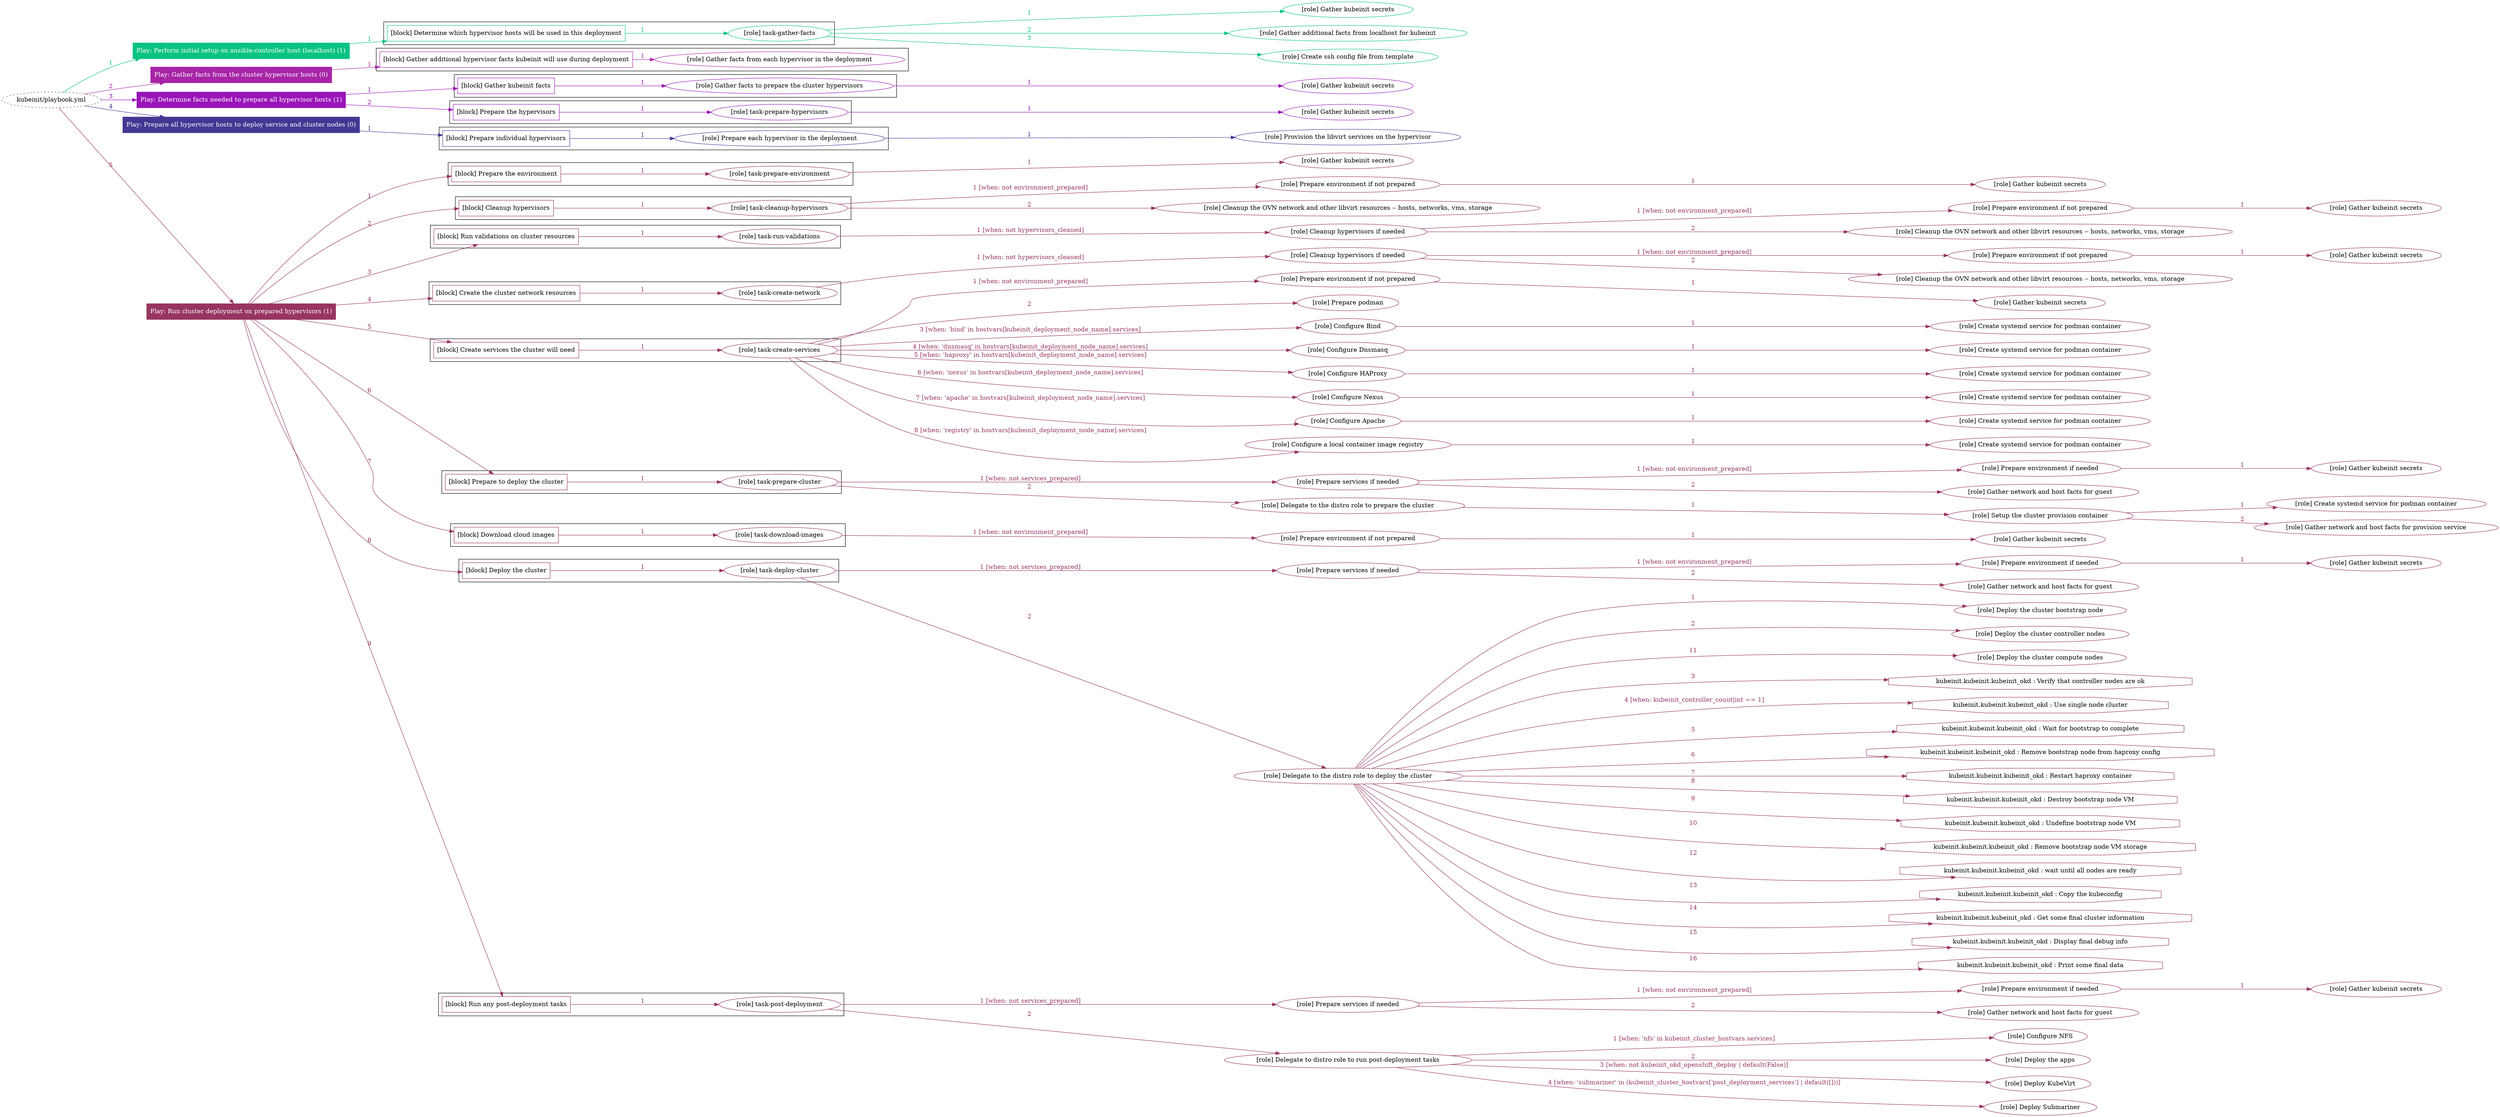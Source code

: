 digraph {
	graph [concentrate=true ordering=in rankdir=LR ratio=fill]
	edge [esep=5 sep=10]
	"kubeinit/playbook.yml" [URL="/home/runner/work/kubeinit/kubeinit/kubeinit/playbook.yml" id=playbook_460d4d88 style=dotted]
	play_2f783dd5 [label="Play: Perform initial setup on ansible-controller host (localhost) (1)" URL="/home/runner/work/kubeinit/kubeinit/kubeinit/playbook.yml" color="#09c381" fontcolor="#ffffff" id=play_2f783dd5 shape=box style=filled tooltip=localhost]
	"kubeinit/playbook.yml" -> play_2f783dd5 [label="1 " color="#09c381" fontcolor="#09c381" id=edge_4a155dc9 labeltooltip="1 " tooltip="1 "]
	subgraph "Gather kubeinit secrets" {
		role_6239db20 [label="[role] Gather kubeinit secrets" URL="/home/runner/.ansible/collections/ansible_collections/kubeinit/kubeinit/roles/kubeinit_prepare/tasks/build_hypervisors_group.yml" color="#09c381" id=role_6239db20 tooltip="Gather kubeinit secrets"]
	}
	subgraph "Gather additional facts from localhost for kubeinit" {
		role_d604d57c [label="[role] Gather additional facts from localhost for kubeinit" URL="/home/runner/.ansible/collections/ansible_collections/kubeinit/kubeinit/roles/kubeinit_prepare/tasks/build_hypervisors_group.yml" color="#09c381" id=role_d604d57c tooltip="Gather additional facts from localhost for kubeinit"]
	}
	subgraph "Create ssh config file from template" {
		role_87112e75 [label="[role] Create ssh config file from template" URL="/home/runner/.ansible/collections/ansible_collections/kubeinit/kubeinit/roles/kubeinit_prepare/tasks/build_hypervisors_group.yml" color="#09c381" id=role_87112e75 tooltip="Create ssh config file from template"]
	}
	subgraph "task-gather-facts" {
		role_ec785107 [label="[role] task-gather-facts" URL="/home/runner/work/kubeinit/kubeinit/kubeinit/playbook.yml" color="#09c381" id=role_ec785107 tooltip="task-gather-facts"]
		role_ec785107 -> role_6239db20 [label="1 " color="#09c381" fontcolor="#09c381" id=edge_9d6d063f labeltooltip="1 " tooltip="1 "]
		role_ec785107 -> role_d604d57c [label="2 " color="#09c381" fontcolor="#09c381" id=edge_ebbe0f69 labeltooltip="2 " tooltip="2 "]
		role_ec785107 -> role_87112e75 [label="3 " color="#09c381" fontcolor="#09c381" id=edge_e62eb407 labeltooltip="3 " tooltip="3 "]
	}
	subgraph "Play: Perform initial setup on ansible-controller host (localhost) (1)" {
		play_2f783dd5 -> block_b48d692d [label=1 color="#09c381" fontcolor="#09c381" id=edge_967eac66 labeltooltip=1 tooltip=1]
		subgraph cluster_block_b48d692d {
			block_b48d692d [label="[block] Determine which hypervisor hosts will be used in this deployment" URL="/home/runner/work/kubeinit/kubeinit/kubeinit/playbook.yml" color="#09c381" id=block_b48d692d labeltooltip="Determine which hypervisor hosts will be used in this deployment" shape=box tooltip="Determine which hypervisor hosts will be used in this deployment"]
			block_b48d692d -> role_ec785107 [label="1 " color="#09c381" fontcolor="#09c381" id=edge_83180df1 labeltooltip="1 " tooltip="1 "]
		}
	}
	play_cc769e7e [label="Play: Gather facts from the cluster hypervisor hosts (0)" URL="/home/runner/work/kubeinit/kubeinit/kubeinit/playbook.yml" color="#a824a8" fontcolor="#ffffff" id=play_cc769e7e shape=box style=filled tooltip="Play: Gather facts from the cluster hypervisor hosts (0)"]
	"kubeinit/playbook.yml" -> play_cc769e7e [label="2 " color="#a824a8" fontcolor="#a824a8" id=edge_fd3db2a6 labeltooltip="2 " tooltip="2 "]
	subgraph "Gather facts from each hypervisor in the deployment" {
		role_72376d43 [label="[role] Gather facts from each hypervisor in the deployment" URL="/home/runner/work/kubeinit/kubeinit/kubeinit/playbook.yml" color="#a824a8" id=role_72376d43 tooltip="Gather facts from each hypervisor in the deployment"]
	}
	subgraph "Play: Gather facts from the cluster hypervisor hosts (0)" {
		play_cc769e7e -> block_918bb1df [label=1 color="#a824a8" fontcolor="#a824a8" id=edge_04dfd1aa labeltooltip=1 tooltip=1]
		subgraph cluster_block_918bb1df {
			block_918bb1df [label="[block] Gather additional hypervisor facts kubeinit will use during deployment" URL="/home/runner/work/kubeinit/kubeinit/kubeinit/playbook.yml" color="#a824a8" id=block_918bb1df labeltooltip="Gather additional hypervisor facts kubeinit will use during deployment" shape=box tooltip="Gather additional hypervisor facts kubeinit will use during deployment"]
			block_918bb1df -> role_72376d43 [label="1 " color="#a824a8" fontcolor="#a824a8" id=edge_d5d9a738 labeltooltip="1 " tooltip="1 "]
		}
	}
	play_e84337f6 [label="Play: Determine facts needed to prepare all hypervisor hosts (1)" URL="/home/runner/work/kubeinit/kubeinit/kubeinit/playbook.yml" color="#9a14b8" fontcolor="#ffffff" id=play_e84337f6 shape=box style=filled tooltip=localhost]
	"kubeinit/playbook.yml" -> play_e84337f6 [label="3 " color="#9a14b8" fontcolor="#9a14b8" id=edge_b4a8c507 labeltooltip="3 " tooltip="3 "]
	subgraph "Gather kubeinit secrets" {
		role_0404eb96 [label="[role] Gather kubeinit secrets" URL="/home/runner/.ansible/collections/ansible_collections/kubeinit/kubeinit/roles/kubeinit_prepare/tasks/gather_kubeinit_facts.yml" color="#9a14b8" id=role_0404eb96 tooltip="Gather kubeinit secrets"]
	}
	subgraph "Gather facts to prepare the cluster hypervisors" {
		role_a105854a [label="[role] Gather facts to prepare the cluster hypervisors" URL="/home/runner/work/kubeinit/kubeinit/kubeinit/playbook.yml" color="#9a14b8" id=role_a105854a tooltip="Gather facts to prepare the cluster hypervisors"]
		role_a105854a -> role_0404eb96 [label="1 " color="#9a14b8" fontcolor="#9a14b8" id=edge_5817aea4 labeltooltip="1 " tooltip="1 "]
	}
	subgraph "Gather kubeinit secrets" {
		role_91281988 [label="[role] Gather kubeinit secrets" URL="/home/runner/.ansible/collections/ansible_collections/kubeinit/kubeinit/roles/kubeinit_prepare/tasks/gather_kubeinit_facts.yml" color="#9a14b8" id=role_91281988 tooltip="Gather kubeinit secrets"]
	}
	subgraph "task-prepare-hypervisors" {
		role_62621840 [label="[role] task-prepare-hypervisors" URL="/home/runner/work/kubeinit/kubeinit/kubeinit/playbook.yml" color="#9a14b8" id=role_62621840 tooltip="task-prepare-hypervisors"]
		role_62621840 -> role_91281988 [label="1 " color="#9a14b8" fontcolor="#9a14b8" id=edge_4626f3fa labeltooltip="1 " tooltip="1 "]
	}
	subgraph "Play: Determine facts needed to prepare all hypervisor hosts (1)" {
		play_e84337f6 -> block_fed44d47 [label=1 color="#9a14b8" fontcolor="#9a14b8" id=edge_d1cf3fa0 labeltooltip=1 tooltip=1]
		subgraph cluster_block_fed44d47 {
			block_fed44d47 [label="[block] Gather kubeinit facts" URL="/home/runner/work/kubeinit/kubeinit/kubeinit/playbook.yml" color="#9a14b8" id=block_fed44d47 labeltooltip="Gather kubeinit facts" shape=box tooltip="Gather kubeinit facts"]
			block_fed44d47 -> role_a105854a [label="1 " color="#9a14b8" fontcolor="#9a14b8" id=edge_3d03d0c0 labeltooltip="1 " tooltip="1 "]
		}
		play_e84337f6 -> block_b3db72de [label=2 color="#9a14b8" fontcolor="#9a14b8" id=edge_7dee089f labeltooltip=2 tooltip=2]
		subgraph cluster_block_b3db72de {
			block_b3db72de [label="[block] Prepare the hypervisors" URL="/home/runner/work/kubeinit/kubeinit/kubeinit/playbook.yml" color="#9a14b8" id=block_b3db72de labeltooltip="Prepare the hypervisors" shape=box tooltip="Prepare the hypervisors"]
			block_b3db72de -> role_62621840 [label="1 " color="#9a14b8" fontcolor="#9a14b8" id=edge_c9dbd1b2 labeltooltip="1 " tooltip="1 "]
		}
	}
	play_7fb9d28e [label="Play: Prepare all hypervisor hosts to deploy service and cluster nodes (0)" URL="/home/runner/work/kubeinit/kubeinit/kubeinit/playbook.yml" color="#423894" fontcolor="#ffffff" id=play_7fb9d28e shape=box style=filled tooltip="Play: Prepare all hypervisor hosts to deploy service and cluster nodes (0)"]
	"kubeinit/playbook.yml" -> play_7fb9d28e [label="4 " color="#423894" fontcolor="#423894" id=edge_97149e6f labeltooltip="4 " tooltip="4 "]
	subgraph "Provision the libvirt services on the hypervisor" {
		role_5a791e84 [label="[role] Provision the libvirt services on the hypervisor" URL="/home/runner/.ansible/collections/ansible_collections/kubeinit/kubeinit/roles/kubeinit_prepare/tasks/prepare_hypervisor.yml" color="#423894" id=role_5a791e84 tooltip="Provision the libvirt services on the hypervisor"]
	}
	subgraph "Prepare each hypervisor in the deployment" {
		role_659eb093 [label="[role] Prepare each hypervisor in the deployment" URL="/home/runner/work/kubeinit/kubeinit/kubeinit/playbook.yml" color="#423894" id=role_659eb093 tooltip="Prepare each hypervisor in the deployment"]
		role_659eb093 -> role_5a791e84 [label="1 " color="#423894" fontcolor="#423894" id=edge_48de5768 labeltooltip="1 " tooltip="1 "]
	}
	subgraph "Play: Prepare all hypervisor hosts to deploy service and cluster nodes (0)" {
		play_7fb9d28e -> block_502fda9f [label=1 color="#423894" fontcolor="#423894" id=edge_3a83ca22 labeltooltip=1 tooltip=1]
		subgraph cluster_block_502fda9f {
			block_502fda9f [label="[block] Prepare individual hypervisors" URL="/home/runner/work/kubeinit/kubeinit/kubeinit/playbook.yml" color="#423894" id=block_502fda9f labeltooltip="Prepare individual hypervisors" shape=box tooltip="Prepare individual hypervisors"]
			block_502fda9f -> role_659eb093 [label="1 " color="#423894" fontcolor="#423894" id=edge_839b863c labeltooltip="1 " tooltip="1 "]
		}
	}
	play_a54292ae [label="Play: Run cluster deployment on prepared hypervisors (1)" URL="/home/runner/work/kubeinit/kubeinit/kubeinit/playbook.yml" color="#973560" fontcolor="#ffffff" id=play_a54292ae shape=box style=filled tooltip=localhost]
	"kubeinit/playbook.yml" -> play_a54292ae [label="5 " color="#973560" fontcolor="#973560" id=edge_34e84f18 labeltooltip="5 " tooltip="5 "]
	subgraph "Gather kubeinit secrets" {
		role_0c7ac266 [label="[role] Gather kubeinit secrets" URL="/home/runner/.ansible/collections/ansible_collections/kubeinit/kubeinit/roles/kubeinit_prepare/tasks/gather_kubeinit_facts.yml" color="#973560" id=role_0c7ac266 tooltip="Gather kubeinit secrets"]
	}
	subgraph "task-prepare-environment" {
		role_c5fb716b [label="[role] task-prepare-environment" URL="/home/runner/work/kubeinit/kubeinit/kubeinit/playbook.yml" color="#973560" id=role_c5fb716b tooltip="task-prepare-environment"]
		role_c5fb716b -> role_0c7ac266 [label="1 " color="#973560" fontcolor="#973560" id=edge_0f1cd53e labeltooltip="1 " tooltip="1 "]
	}
	subgraph "Gather kubeinit secrets" {
		role_b5c9c0da [label="[role] Gather kubeinit secrets" URL="/home/runner/.ansible/collections/ansible_collections/kubeinit/kubeinit/roles/kubeinit_prepare/tasks/gather_kubeinit_facts.yml" color="#973560" id=role_b5c9c0da tooltip="Gather kubeinit secrets"]
	}
	subgraph "Prepare environment if not prepared" {
		role_31a87cc7 [label="[role] Prepare environment if not prepared" URL="/home/runner/.ansible/collections/ansible_collections/kubeinit/kubeinit/roles/kubeinit_prepare/tasks/cleanup_hypervisors.yml" color="#973560" id=role_31a87cc7 tooltip="Prepare environment if not prepared"]
		role_31a87cc7 -> role_b5c9c0da [label="1 " color="#973560" fontcolor="#973560" id=edge_dfb822d9 labeltooltip="1 " tooltip="1 "]
	}
	subgraph "Cleanup the OVN network and other libvirt resources -- hosts, networks, vms, storage" {
		role_a5b44de5 [label="[role] Cleanup the OVN network and other libvirt resources -- hosts, networks, vms, storage" URL="/home/runner/.ansible/collections/ansible_collections/kubeinit/kubeinit/roles/kubeinit_prepare/tasks/cleanup_hypervisors.yml" color="#973560" id=role_a5b44de5 tooltip="Cleanup the OVN network and other libvirt resources -- hosts, networks, vms, storage"]
	}
	subgraph "task-cleanup-hypervisors" {
		role_09c5ba47 [label="[role] task-cleanup-hypervisors" URL="/home/runner/work/kubeinit/kubeinit/kubeinit/playbook.yml" color="#973560" id=role_09c5ba47 tooltip="task-cleanup-hypervisors"]
		role_09c5ba47 -> role_31a87cc7 [label="1 [when: not environment_prepared]" color="#973560" fontcolor="#973560" id=edge_4f32025a labeltooltip="1 [when: not environment_prepared]" tooltip="1 [when: not environment_prepared]"]
		role_09c5ba47 -> role_a5b44de5 [label="2 " color="#973560" fontcolor="#973560" id=edge_db31c7f8 labeltooltip="2 " tooltip="2 "]
	}
	subgraph "Gather kubeinit secrets" {
		role_04b5d363 [label="[role] Gather kubeinit secrets" URL="/home/runner/.ansible/collections/ansible_collections/kubeinit/kubeinit/roles/kubeinit_prepare/tasks/gather_kubeinit_facts.yml" color="#973560" id=role_04b5d363 tooltip="Gather kubeinit secrets"]
	}
	subgraph "Prepare environment if not prepared" {
		role_6a0ed301 [label="[role] Prepare environment if not prepared" URL="/home/runner/.ansible/collections/ansible_collections/kubeinit/kubeinit/roles/kubeinit_prepare/tasks/cleanup_hypervisors.yml" color="#973560" id=role_6a0ed301 tooltip="Prepare environment if not prepared"]
		role_6a0ed301 -> role_04b5d363 [label="1 " color="#973560" fontcolor="#973560" id=edge_5ce26da3 labeltooltip="1 " tooltip="1 "]
	}
	subgraph "Cleanup the OVN network and other libvirt resources -- hosts, networks, vms, storage" {
		role_834a1882 [label="[role] Cleanup the OVN network and other libvirt resources -- hosts, networks, vms, storage" URL="/home/runner/.ansible/collections/ansible_collections/kubeinit/kubeinit/roles/kubeinit_prepare/tasks/cleanup_hypervisors.yml" color="#973560" id=role_834a1882 tooltip="Cleanup the OVN network and other libvirt resources -- hosts, networks, vms, storage"]
	}
	subgraph "Cleanup hypervisors if needed" {
		role_b429642d [label="[role] Cleanup hypervisors if needed" URL="/home/runner/.ansible/collections/ansible_collections/kubeinit/kubeinit/roles/kubeinit_validations/tasks/main.yml" color="#973560" id=role_b429642d tooltip="Cleanup hypervisors if needed"]
		role_b429642d -> role_6a0ed301 [label="1 [when: not environment_prepared]" color="#973560" fontcolor="#973560" id=edge_3fff16c8 labeltooltip="1 [when: not environment_prepared]" tooltip="1 [when: not environment_prepared]"]
		role_b429642d -> role_834a1882 [label="2 " color="#973560" fontcolor="#973560" id=edge_944286d4 labeltooltip="2 " tooltip="2 "]
	}
	subgraph "task-run-validations" {
		role_75e0eaa8 [label="[role] task-run-validations" URL="/home/runner/work/kubeinit/kubeinit/kubeinit/playbook.yml" color="#973560" id=role_75e0eaa8 tooltip="task-run-validations"]
		role_75e0eaa8 -> role_b429642d [label="1 [when: not hypervisors_cleaned]" color="#973560" fontcolor="#973560" id=edge_42a13564 labeltooltip="1 [when: not hypervisors_cleaned]" tooltip="1 [when: not hypervisors_cleaned]"]
	}
	subgraph "Gather kubeinit secrets" {
		role_c4718d51 [label="[role] Gather kubeinit secrets" URL="/home/runner/.ansible/collections/ansible_collections/kubeinit/kubeinit/roles/kubeinit_prepare/tasks/gather_kubeinit_facts.yml" color="#973560" id=role_c4718d51 tooltip="Gather kubeinit secrets"]
	}
	subgraph "Prepare environment if not prepared" {
		role_c8770460 [label="[role] Prepare environment if not prepared" URL="/home/runner/.ansible/collections/ansible_collections/kubeinit/kubeinit/roles/kubeinit_prepare/tasks/cleanup_hypervisors.yml" color="#973560" id=role_c8770460 tooltip="Prepare environment if not prepared"]
		role_c8770460 -> role_c4718d51 [label="1 " color="#973560" fontcolor="#973560" id=edge_2bbb2ea8 labeltooltip="1 " tooltip="1 "]
	}
	subgraph "Cleanup the OVN network and other libvirt resources -- hosts, networks, vms, storage" {
		role_ac1158eb [label="[role] Cleanup the OVN network and other libvirt resources -- hosts, networks, vms, storage" URL="/home/runner/.ansible/collections/ansible_collections/kubeinit/kubeinit/roles/kubeinit_prepare/tasks/cleanup_hypervisors.yml" color="#973560" id=role_ac1158eb tooltip="Cleanup the OVN network and other libvirt resources -- hosts, networks, vms, storage"]
	}
	subgraph "Cleanup hypervisors if needed" {
		role_74d0667b [label="[role] Cleanup hypervisors if needed" URL="/home/runner/.ansible/collections/ansible_collections/kubeinit/kubeinit/roles/kubeinit_libvirt/tasks/create_network.yml" color="#973560" id=role_74d0667b tooltip="Cleanup hypervisors if needed"]
		role_74d0667b -> role_c8770460 [label="1 [when: not environment_prepared]" color="#973560" fontcolor="#973560" id=edge_4bb74c72 labeltooltip="1 [when: not environment_prepared]" tooltip="1 [when: not environment_prepared]"]
		role_74d0667b -> role_ac1158eb [label="2 " color="#973560" fontcolor="#973560" id=edge_3b6dc815 labeltooltip="2 " tooltip="2 "]
	}
	subgraph "task-create-network" {
		role_ff196526 [label="[role] task-create-network" URL="/home/runner/work/kubeinit/kubeinit/kubeinit/playbook.yml" color="#973560" id=role_ff196526 tooltip="task-create-network"]
		role_ff196526 -> role_74d0667b [label="1 [when: not hypervisors_cleaned]" color="#973560" fontcolor="#973560" id=edge_6818e224 labeltooltip="1 [when: not hypervisors_cleaned]" tooltip="1 [when: not hypervisors_cleaned]"]
	}
	subgraph "Gather kubeinit secrets" {
		role_45a902f8 [label="[role] Gather kubeinit secrets" URL="/home/runner/.ansible/collections/ansible_collections/kubeinit/kubeinit/roles/kubeinit_prepare/tasks/gather_kubeinit_facts.yml" color="#973560" id=role_45a902f8 tooltip="Gather kubeinit secrets"]
	}
	subgraph "Prepare environment if not prepared" {
		role_48fd5f64 [label="[role] Prepare environment if not prepared" URL="/home/runner/.ansible/collections/ansible_collections/kubeinit/kubeinit/roles/kubeinit_services/tasks/main.yml" color="#973560" id=role_48fd5f64 tooltip="Prepare environment if not prepared"]
		role_48fd5f64 -> role_45a902f8 [label="1 " color="#973560" fontcolor="#973560" id=edge_46200d4c labeltooltip="1 " tooltip="1 "]
	}
	subgraph "Prepare podman" {
		role_b279caec [label="[role] Prepare podman" URL="/home/runner/.ansible/collections/ansible_collections/kubeinit/kubeinit/roles/kubeinit_services/tasks/00_create_service_pod.yml" color="#973560" id=role_b279caec tooltip="Prepare podman"]
	}
	subgraph "Create systemd service for podman container" {
		role_b4d5c786 [label="[role] Create systemd service for podman container" URL="/home/runner/.ansible/collections/ansible_collections/kubeinit/kubeinit/roles/kubeinit_bind/tasks/main.yml" color="#973560" id=role_b4d5c786 tooltip="Create systemd service for podman container"]
	}
	subgraph "Configure Bind" {
		role_607cbee7 [label="[role] Configure Bind" URL="/home/runner/.ansible/collections/ansible_collections/kubeinit/kubeinit/roles/kubeinit_services/tasks/start_services_containers.yml" color="#973560" id=role_607cbee7 tooltip="Configure Bind"]
		role_607cbee7 -> role_b4d5c786 [label="1 " color="#973560" fontcolor="#973560" id=edge_280991be labeltooltip="1 " tooltip="1 "]
	}
	subgraph "Create systemd service for podman container" {
		role_9320adef [label="[role] Create systemd service for podman container" URL="/home/runner/.ansible/collections/ansible_collections/kubeinit/kubeinit/roles/kubeinit_dnsmasq/tasks/main.yml" color="#973560" id=role_9320adef tooltip="Create systemd service for podman container"]
	}
	subgraph "Configure Dnsmasq" {
		role_8c05c63a [label="[role] Configure Dnsmasq" URL="/home/runner/.ansible/collections/ansible_collections/kubeinit/kubeinit/roles/kubeinit_services/tasks/start_services_containers.yml" color="#973560" id=role_8c05c63a tooltip="Configure Dnsmasq"]
		role_8c05c63a -> role_9320adef [label="1 " color="#973560" fontcolor="#973560" id=edge_e8975b57 labeltooltip="1 " tooltip="1 "]
	}
	subgraph "Create systemd service for podman container" {
		role_0027cfa3 [label="[role] Create systemd service for podman container" URL="/home/runner/.ansible/collections/ansible_collections/kubeinit/kubeinit/roles/kubeinit_haproxy/tasks/main.yml" color="#973560" id=role_0027cfa3 tooltip="Create systemd service for podman container"]
	}
	subgraph "Configure HAProxy" {
		role_eedc474c [label="[role] Configure HAProxy" URL="/home/runner/.ansible/collections/ansible_collections/kubeinit/kubeinit/roles/kubeinit_services/tasks/start_services_containers.yml" color="#973560" id=role_eedc474c tooltip="Configure HAProxy"]
		role_eedc474c -> role_0027cfa3 [label="1 " color="#973560" fontcolor="#973560" id=edge_2db56e6b labeltooltip="1 " tooltip="1 "]
	}
	subgraph "Create systemd service for podman container" {
		role_79ec0627 [label="[role] Create systemd service for podman container" URL="/home/runner/.ansible/collections/ansible_collections/kubeinit/kubeinit/roles/kubeinit_nexus/tasks/main.yml" color="#973560" id=role_79ec0627 tooltip="Create systemd service for podman container"]
	}
	subgraph "Configure Nexus" {
		role_9c52d509 [label="[role] Configure Nexus" URL="/home/runner/.ansible/collections/ansible_collections/kubeinit/kubeinit/roles/kubeinit_services/tasks/start_services_containers.yml" color="#973560" id=role_9c52d509 tooltip="Configure Nexus"]
		role_9c52d509 -> role_79ec0627 [label="1 " color="#973560" fontcolor="#973560" id=edge_3129049b labeltooltip="1 " tooltip="1 "]
	}
	subgraph "Create systemd service for podman container" {
		role_4ae59f50 [label="[role] Create systemd service for podman container" URL="/home/runner/.ansible/collections/ansible_collections/kubeinit/kubeinit/roles/kubeinit_apache/tasks/main.yml" color="#973560" id=role_4ae59f50 tooltip="Create systemd service for podman container"]
	}
	subgraph "Configure Apache" {
		role_5247eddb [label="[role] Configure Apache" URL="/home/runner/.ansible/collections/ansible_collections/kubeinit/kubeinit/roles/kubeinit_services/tasks/start_services_containers.yml" color="#973560" id=role_5247eddb tooltip="Configure Apache"]
		role_5247eddb -> role_4ae59f50 [label="1 " color="#973560" fontcolor="#973560" id=edge_ed108eb2 labeltooltip="1 " tooltip="1 "]
	}
	subgraph "Create systemd service for podman container" {
		role_f5953959 [label="[role] Create systemd service for podman container" URL="/home/runner/.ansible/collections/ansible_collections/kubeinit/kubeinit/roles/kubeinit_registry/tasks/main.yml" color="#973560" id=role_f5953959 tooltip="Create systemd service for podman container"]
	}
	subgraph "Configure a local container image registry" {
		role_7a3ade2f [label="[role] Configure a local container image registry" URL="/home/runner/.ansible/collections/ansible_collections/kubeinit/kubeinit/roles/kubeinit_services/tasks/start_services_containers.yml" color="#973560" id=role_7a3ade2f tooltip="Configure a local container image registry"]
		role_7a3ade2f -> role_f5953959 [label="1 " color="#973560" fontcolor="#973560" id=edge_c030e580 labeltooltip="1 " tooltip="1 "]
	}
	subgraph "task-create-services" {
		role_20ad7031 [label="[role] task-create-services" URL="/home/runner/work/kubeinit/kubeinit/kubeinit/playbook.yml" color="#973560" id=role_20ad7031 tooltip="task-create-services"]
		role_20ad7031 -> role_48fd5f64 [label="1 [when: not environment_prepared]" color="#973560" fontcolor="#973560" id=edge_a430cf04 labeltooltip="1 [when: not environment_prepared]" tooltip="1 [when: not environment_prepared]"]
		role_20ad7031 -> role_b279caec [label="2 " color="#973560" fontcolor="#973560" id=edge_7f2654e2 labeltooltip="2 " tooltip="2 "]
		role_20ad7031 -> role_607cbee7 [label="3 [when: 'bind' in hostvars[kubeinit_deployment_node_name].services]" color="#973560" fontcolor="#973560" id=edge_2ae8a4e1 labeltooltip="3 [when: 'bind' in hostvars[kubeinit_deployment_node_name].services]" tooltip="3 [when: 'bind' in hostvars[kubeinit_deployment_node_name].services]"]
		role_20ad7031 -> role_8c05c63a [label="4 [when: 'dnsmasq' in hostvars[kubeinit_deployment_node_name].services]" color="#973560" fontcolor="#973560" id=edge_f6addcaa labeltooltip="4 [when: 'dnsmasq' in hostvars[kubeinit_deployment_node_name].services]" tooltip="4 [when: 'dnsmasq' in hostvars[kubeinit_deployment_node_name].services]"]
		role_20ad7031 -> role_eedc474c [label="5 [when: 'haproxy' in hostvars[kubeinit_deployment_node_name].services]" color="#973560" fontcolor="#973560" id=edge_b09760ab labeltooltip="5 [when: 'haproxy' in hostvars[kubeinit_deployment_node_name].services]" tooltip="5 [when: 'haproxy' in hostvars[kubeinit_deployment_node_name].services]"]
		role_20ad7031 -> role_9c52d509 [label="6 [when: 'nexus' in hostvars[kubeinit_deployment_node_name].services]" color="#973560" fontcolor="#973560" id=edge_2974ead5 labeltooltip="6 [when: 'nexus' in hostvars[kubeinit_deployment_node_name].services]" tooltip="6 [when: 'nexus' in hostvars[kubeinit_deployment_node_name].services]"]
		role_20ad7031 -> role_5247eddb [label="7 [when: 'apache' in hostvars[kubeinit_deployment_node_name].services]" color="#973560" fontcolor="#973560" id=edge_98b687a1 labeltooltip="7 [when: 'apache' in hostvars[kubeinit_deployment_node_name].services]" tooltip="7 [when: 'apache' in hostvars[kubeinit_deployment_node_name].services]"]
		role_20ad7031 -> role_7a3ade2f [label="8 [when: 'registry' in hostvars[kubeinit_deployment_node_name].services]" color="#973560" fontcolor="#973560" id=edge_945e22c9 labeltooltip="8 [when: 'registry' in hostvars[kubeinit_deployment_node_name].services]" tooltip="8 [when: 'registry' in hostvars[kubeinit_deployment_node_name].services]"]
	}
	subgraph "Gather kubeinit secrets" {
		role_854c680c [label="[role] Gather kubeinit secrets" URL="/home/runner/.ansible/collections/ansible_collections/kubeinit/kubeinit/roles/kubeinit_prepare/tasks/gather_kubeinit_facts.yml" color="#973560" id=role_854c680c tooltip="Gather kubeinit secrets"]
	}
	subgraph "Prepare environment if needed" {
		role_965b95c8 [label="[role] Prepare environment if needed" URL="/home/runner/.ansible/collections/ansible_collections/kubeinit/kubeinit/roles/kubeinit_services/tasks/prepare_services.yml" color="#973560" id=role_965b95c8 tooltip="Prepare environment if needed"]
		role_965b95c8 -> role_854c680c [label="1 " color="#973560" fontcolor="#973560" id=edge_1f769b87 labeltooltip="1 " tooltip="1 "]
	}
	subgraph "Gather network and host facts for guest" {
		role_e84283cb [label="[role] Gather network and host facts for guest" URL="/home/runner/.ansible/collections/ansible_collections/kubeinit/kubeinit/roles/kubeinit_services/tasks/prepare_services.yml" color="#973560" id=role_e84283cb tooltip="Gather network and host facts for guest"]
	}
	subgraph "Prepare services if needed" {
		role_c06b2fa3 [label="[role] Prepare services if needed" URL="/home/runner/.ansible/collections/ansible_collections/kubeinit/kubeinit/roles/kubeinit_prepare/tasks/prepare_cluster.yml" color="#973560" id=role_c06b2fa3 tooltip="Prepare services if needed"]
		role_c06b2fa3 -> role_965b95c8 [label="1 [when: not environment_prepared]" color="#973560" fontcolor="#973560" id=edge_85d7c339 labeltooltip="1 [when: not environment_prepared]" tooltip="1 [when: not environment_prepared]"]
		role_c06b2fa3 -> role_e84283cb [label="2 " color="#973560" fontcolor="#973560" id=edge_83a8dd26 labeltooltip="2 " tooltip="2 "]
	}
	subgraph "Create systemd service for podman container" {
		role_e31fddf0 [label="[role] Create systemd service for podman container" URL="/home/runner/.ansible/collections/ansible_collections/kubeinit/kubeinit/roles/kubeinit_services/tasks/create_provision_container.yml" color="#973560" id=role_e31fddf0 tooltip="Create systemd service for podman container"]
	}
	subgraph "Gather network and host facts for provision service" {
		role_a912a256 [label="[role] Gather network and host facts for provision service" URL="/home/runner/.ansible/collections/ansible_collections/kubeinit/kubeinit/roles/kubeinit_services/tasks/create_provision_container.yml" color="#973560" id=role_a912a256 tooltip="Gather network and host facts for provision service"]
	}
	subgraph "Setup the cluster provision container" {
		role_6c9d21a9 [label="[role] Setup the cluster provision container" URL="/home/runner/.ansible/collections/ansible_collections/kubeinit/kubeinit/roles/kubeinit_okd/tasks/prepare_cluster.yml" color="#973560" id=role_6c9d21a9 tooltip="Setup the cluster provision container"]
		role_6c9d21a9 -> role_e31fddf0 [label="1 " color="#973560" fontcolor="#973560" id=edge_cf2d5d98 labeltooltip="1 " tooltip="1 "]
		role_6c9d21a9 -> role_a912a256 [label="2 " color="#973560" fontcolor="#973560" id=edge_5857db64 labeltooltip="2 " tooltip="2 "]
	}
	subgraph "Delegate to the distro role to prepare the cluster" {
		role_991e701f [label="[role] Delegate to the distro role to prepare the cluster" URL="/home/runner/.ansible/collections/ansible_collections/kubeinit/kubeinit/roles/kubeinit_prepare/tasks/prepare_cluster.yml" color="#973560" id=role_991e701f tooltip="Delegate to the distro role to prepare the cluster"]
		role_991e701f -> role_6c9d21a9 [label="1 " color="#973560" fontcolor="#973560" id=edge_e80c837f labeltooltip="1 " tooltip="1 "]
	}
	subgraph "task-prepare-cluster" {
		role_745db485 [label="[role] task-prepare-cluster" URL="/home/runner/work/kubeinit/kubeinit/kubeinit/playbook.yml" color="#973560" id=role_745db485 tooltip="task-prepare-cluster"]
		role_745db485 -> role_c06b2fa3 [label="1 [when: not services_prepared]" color="#973560" fontcolor="#973560" id=edge_6775b809 labeltooltip="1 [when: not services_prepared]" tooltip="1 [when: not services_prepared]"]
		role_745db485 -> role_991e701f [label="2 " color="#973560" fontcolor="#973560" id=edge_13c76791 labeltooltip="2 " tooltip="2 "]
	}
	subgraph "Gather kubeinit secrets" {
		role_48f8bd5f [label="[role] Gather kubeinit secrets" URL="/home/runner/.ansible/collections/ansible_collections/kubeinit/kubeinit/roles/kubeinit_prepare/tasks/gather_kubeinit_facts.yml" color="#973560" id=role_48f8bd5f tooltip="Gather kubeinit secrets"]
	}
	subgraph "Prepare environment if not prepared" {
		role_ffdab182 [label="[role] Prepare environment if not prepared" URL="/home/runner/.ansible/collections/ansible_collections/kubeinit/kubeinit/roles/kubeinit_libvirt/tasks/download_cloud_images.yml" color="#973560" id=role_ffdab182 tooltip="Prepare environment if not prepared"]
		role_ffdab182 -> role_48f8bd5f [label="1 " color="#973560" fontcolor="#973560" id=edge_57e32436 labeltooltip="1 " tooltip="1 "]
	}
	subgraph "task-download-images" {
		role_5d9a76c8 [label="[role] task-download-images" URL="/home/runner/work/kubeinit/kubeinit/kubeinit/playbook.yml" color="#973560" id=role_5d9a76c8 tooltip="task-download-images"]
		role_5d9a76c8 -> role_ffdab182 [label="1 [when: not environment_prepared]" color="#973560" fontcolor="#973560" id=edge_bd276975 labeltooltip="1 [when: not environment_prepared]" tooltip="1 [when: not environment_prepared]"]
	}
	subgraph "Gather kubeinit secrets" {
		role_968f243b [label="[role] Gather kubeinit secrets" URL="/home/runner/.ansible/collections/ansible_collections/kubeinit/kubeinit/roles/kubeinit_prepare/tasks/gather_kubeinit_facts.yml" color="#973560" id=role_968f243b tooltip="Gather kubeinit secrets"]
	}
	subgraph "Prepare environment if needed" {
		role_d3197254 [label="[role] Prepare environment if needed" URL="/home/runner/.ansible/collections/ansible_collections/kubeinit/kubeinit/roles/kubeinit_services/tasks/prepare_services.yml" color="#973560" id=role_d3197254 tooltip="Prepare environment if needed"]
		role_d3197254 -> role_968f243b [label="1 " color="#973560" fontcolor="#973560" id=edge_109b9b64 labeltooltip="1 " tooltip="1 "]
	}
	subgraph "Gather network and host facts for guest" {
		role_8ccb0482 [label="[role] Gather network and host facts for guest" URL="/home/runner/.ansible/collections/ansible_collections/kubeinit/kubeinit/roles/kubeinit_services/tasks/prepare_services.yml" color="#973560" id=role_8ccb0482 tooltip="Gather network and host facts for guest"]
	}
	subgraph "Prepare services if needed" {
		role_fbf86cd9 [label="[role] Prepare services if needed" URL="/home/runner/.ansible/collections/ansible_collections/kubeinit/kubeinit/roles/kubeinit_prepare/tasks/deploy_cluster.yml" color="#973560" id=role_fbf86cd9 tooltip="Prepare services if needed"]
		role_fbf86cd9 -> role_d3197254 [label="1 [when: not environment_prepared]" color="#973560" fontcolor="#973560" id=edge_eff3d8c6 labeltooltip="1 [when: not environment_prepared]" tooltip="1 [when: not environment_prepared]"]
		role_fbf86cd9 -> role_8ccb0482 [label="2 " color="#973560" fontcolor="#973560" id=edge_3b1e50e0 labeltooltip="2 " tooltip="2 "]
	}
	subgraph "Deploy the cluster bootstrap node" {
		role_41cb85f5 [label="[role] Deploy the cluster bootstrap node" URL="/home/runner/.ansible/collections/ansible_collections/kubeinit/kubeinit/roles/kubeinit_okd/tasks/main.yml" color="#973560" id=role_41cb85f5 tooltip="Deploy the cluster bootstrap node"]
	}
	subgraph "Deploy the cluster controller nodes" {
		role_551a6e4d [label="[role] Deploy the cluster controller nodes" URL="/home/runner/.ansible/collections/ansible_collections/kubeinit/kubeinit/roles/kubeinit_okd/tasks/main.yml" color="#973560" id=role_551a6e4d tooltip="Deploy the cluster controller nodes"]
	}
	subgraph "Deploy the cluster compute nodes" {
		role_b0a0aa23 [label="[role] Deploy the cluster compute nodes" URL="/home/runner/.ansible/collections/ansible_collections/kubeinit/kubeinit/roles/kubeinit_okd/tasks/main.yml" color="#973560" id=role_b0a0aa23 tooltip="Deploy the cluster compute nodes"]
	}
	subgraph "Delegate to the distro role to deploy the cluster" {
		role_51161c43 [label="[role] Delegate to the distro role to deploy the cluster" URL="/home/runner/.ansible/collections/ansible_collections/kubeinit/kubeinit/roles/kubeinit_prepare/tasks/deploy_cluster.yml" color="#973560" id=role_51161c43 tooltip="Delegate to the distro role to deploy the cluster"]
		role_51161c43 -> role_41cb85f5 [label="1 " color="#973560" fontcolor="#973560" id=edge_9dd879ed labeltooltip="1 " tooltip="1 "]
		role_51161c43 -> role_551a6e4d [label="2 " color="#973560" fontcolor="#973560" id=edge_017c4fdd labeltooltip="2 " tooltip="2 "]
		task_ac79208b [label="kubeinit.kubeinit.kubeinit_okd : Verify that controller nodes are ok" URL="/home/runner/.ansible/collections/ansible_collections/kubeinit/kubeinit/roles/kubeinit_okd/tasks/main.yml" color="#973560" id=task_ac79208b shape=octagon tooltip="kubeinit.kubeinit.kubeinit_okd : Verify that controller nodes are ok"]
		role_51161c43 -> task_ac79208b [label="3 " color="#973560" fontcolor="#973560" id=edge_cfa21857 labeltooltip="3 " tooltip="3 "]
		task_1bc646f8 [label="kubeinit.kubeinit.kubeinit_okd : Use single node cluster" URL="/home/runner/.ansible/collections/ansible_collections/kubeinit/kubeinit/roles/kubeinit_okd/tasks/main.yml" color="#973560" id=task_1bc646f8 shape=octagon tooltip="kubeinit.kubeinit.kubeinit_okd : Use single node cluster"]
		role_51161c43 -> task_1bc646f8 [label="4 [when: kubeinit_controller_count|int == 1]" color="#973560" fontcolor="#973560" id=edge_1879b73a labeltooltip="4 [when: kubeinit_controller_count|int == 1]" tooltip="4 [when: kubeinit_controller_count|int == 1]"]
		task_493c6b4f [label="kubeinit.kubeinit.kubeinit_okd : Wait for bootstrap to complete" URL="/home/runner/.ansible/collections/ansible_collections/kubeinit/kubeinit/roles/kubeinit_okd/tasks/main.yml" color="#973560" id=task_493c6b4f shape=octagon tooltip="kubeinit.kubeinit.kubeinit_okd : Wait for bootstrap to complete"]
		role_51161c43 -> task_493c6b4f [label="5 " color="#973560" fontcolor="#973560" id=edge_b0562bce labeltooltip="5 " tooltip="5 "]
		task_7c75dbe1 [label="kubeinit.kubeinit.kubeinit_okd : Remove bootstrap node from haproxy config" URL="/home/runner/.ansible/collections/ansible_collections/kubeinit/kubeinit/roles/kubeinit_okd/tasks/main.yml" color="#973560" id=task_7c75dbe1 shape=octagon tooltip="kubeinit.kubeinit.kubeinit_okd : Remove bootstrap node from haproxy config"]
		role_51161c43 -> task_7c75dbe1 [label="6 " color="#973560" fontcolor="#973560" id=edge_eb223a32 labeltooltip="6 " tooltip="6 "]
		task_db072493 [label="kubeinit.kubeinit.kubeinit_okd : Restart haproxy container" URL="/home/runner/.ansible/collections/ansible_collections/kubeinit/kubeinit/roles/kubeinit_okd/tasks/main.yml" color="#973560" id=task_db072493 shape=octagon tooltip="kubeinit.kubeinit.kubeinit_okd : Restart haproxy container"]
		role_51161c43 -> task_db072493 [label="7 " color="#973560" fontcolor="#973560" id=edge_ffa55af8 labeltooltip="7 " tooltip="7 "]
		task_42f608f4 [label="kubeinit.kubeinit.kubeinit_okd : Destroy bootstrap node VM" URL="/home/runner/.ansible/collections/ansible_collections/kubeinit/kubeinit/roles/kubeinit_okd/tasks/main.yml" color="#973560" id=task_42f608f4 shape=octagon tooltip="kubeinit.kubeinit.kubeinit_okd : Destroy bootstrap node VM"]
		role_51161c43 -> task_42f608f4 [label="8 " color="#973560" fontcolor="#973560" id=edge_f22e25d2 labeltooltip="8 " tooltip="8 "]
		task_dca6d23d [label="kubeinit.kubeinit.kubeinit_okd : Undefine bootstrap node VM" URL="/home/runner/.ansible/collections/ansible_collections/kubeinit/kubeinit/roles/kubeinit_okd/tasks/main.yml" color="#973560" id=task_dca6d23d shape=octagon tooltip="kubeinit.kubeinit.kubeinit_okd : Undefine bootstrap node VM"]
		role_51161c43 -> task_dca6d23d [label="9 " color="#973560" fontcolor="#973560" id=edge_211a851f labeltooltip="9 " tooltip="9 "]
		task_62d0c00e [label="kubeinit.kubeinit.kubeinit_okd : Remove bootstrap node VM storage" URL="/home/runner/.ansible/collections/ansible_collections/kubeinit/kubeinit/roles/kubeinit_okd/tasks/main.yml" color="#973560" id=task_62d0c00e shape=octagon tooltip="kubeinit.kubeinit.kubeinit_okd : Remove bootstrap node VM storage"]
		role_51161c43 -> task_62d0c00e [label="10 " color="#973560" fontcolor="#973560" id=edge_7137e265 labeltooltip="10 " tooltip="10 "]
		role_51161c43 -> role_b0a0aa23 [label="11 " color="#973560" fontcolor="#973560" id=edge_4b1ac7f9 labeltooltip="11 " tooltip="11 "]
		task_d5a18620 [label="kubeinit.kubeinit.kubeinit_okd : wait until all nodes are ready" URL="/home/runner/.ansible/collections/ansible_collections/kubeinit/kubeinit/roles/kubeinit_okd/tasks/main.yml" color="#973560" id=task_d5a18620 shape=octagon tooltip="kubeinit.kubeinit.kubeinit_okd : wait until all nodes are ready"]
		role_51161c43 -> task_d5a18620 [label="12 " color="#973560" fontcolor="#973560" id=edge_91e0b5c6 labeltooltip="12 " tooltip="12 "]
		task_cf1b8601 [label="kubeinit.kubeinit.kubeinit_okd : Copy the kubeconfig" URL="/home/runner/.ansible/collections/ansible_collections/kubeinit/kubeinit/roles/kubeinit_okd/tasks/main.yml" color="#973560" id=task_cf1b8601 shape=octagon tooltip="kubeinit.kubeinit.kubeinit_okd : Copy the kubeconfig"]
		role_51161c43 -> task_cf1b8601 [label="13 " color="#973560" fontcolor="#973560" id=edge_40b24e47 labeltooltip="13 " tooltip="13 "]
		task_1e185b00 [label="kubeinit.kubeinit.kubeinit_okd : Get some final cluster information" URL="/home/runner/.ansible/collections/ansible_collections/kubeinit/kubeinit/roles/kubeinit_okd/tasks/main.yml" color="#973560" id=task_1e185b00 shape=octagon tooltip="kubeinit.kubeinit.kubeinit_okd : Get some final cluster information"]
		role_51161c43 -> task_1e185b00 [label="14 " color="#973560" fontcolor="#973560" id=edge_f8bfce11 labeltooltip="14 " tooltip="14 "]
		task_a7c1f0e7 [label="kubeinit.kubeinit.kubeinit_okd : Display final debug info" URL="/home/runner/.ansible/collections/ansible_collections/kubeinit/kubeinit/roles/kubeinit_okd/tasks/main.yml" color="#973560" id=task_a7c1f0e7 shape=octagon tooltip="kubeinit.kubeinit.kubeinit_okd : Display final debug info"]
		role_51161c43 -> task_a7c1f0e7 [label="15 " color="#973560" fontcolor="#973560" id=edge_34357636 labeltooltip="15 " tooltip="15 "]
		task_6feb5087 [label="kubeinit.kubeinit.kubeinit_okd : Print some final data" URL="/home/runner/.ansible/collections/ansible_collections/kubeinit/kubeinit/roles/kubeinit_okd/tasks/main.yml" color="#973560" id=task_6feb5087 shape=octagon tooltip="kubeinit.kubeinit.kubeinit_okd : Print some final data"]
		role_51161c43 -> task_6feb5087 [label="16 " color="#973560" fontcolor="#973560" id=edge_f65144b5 labeltooltip="16 " tooltip="16 "]
	}
	subgraph "task-deploy-cluster" {
		role_3dc9f95d [label="[role] task-deploy-cluster" URL="/home/runner/work/kubeinit/kubeinit/kubeinit/playbook.yml" color="#973560" id=role_3dc9f95d tooltip="task-deploy-cluster"]
		role_3dc9f95d -> role_fbf86cd9 [label="1 [when: not services_prepared]" color="#973560" fontcolor="#973560" id=edge_60b2be98 labeltooltip="1 [when: not services_prepared]" tooltip="1 [when: not services_prepared]"]
		role_3dc9f95d -> role_51161c43 [label="2 " color="#973560" fontcolor="#973560" id=edge_3e406684 labeltooltip="2 " tooltip="2 "]
	}
	subgraph "Gather kubeinit secrets" {
		role_2b5b1b1c [label="[role] Gather kubeinit secrets" URL="/home/runner/.ansible/collections/ansible_collections/kubeinit/kubeinit/roles/kubeinit_prepare/tasks/gather_kubeinit_facts.yml" color="#973560" id=role_2b5b1b1c tooltip="Gather kubeinit secrets"]
	}
	subgraph "Prepare environment if needed" {
		role_dd6f7c80 [label="[role] Prepare environment if needed" URL="/home/runner/.ansible/collections/ansible_collections/kubeinit/kubeinit/roles/kubeinit_services/tasks/prepare_services.yml" color="#973560" id=role_dd6f7c80 tooltip="Prepare environment if needed"]
		role_dd6f7c80 -> role_2b5b1b1c [label="1 " color="#973560" fontcolor="#973560" id=edge_6ca702db labeltooltip="1 " tooltip="1 "]
	}
	subgraph "Gather network and host facts for guest" {
		role_94abd62f [label="[role] Gather network and host facts for guest" URL="/home/runner/.ansible/collections/ansible_collections/kubeinit/kubeinit/roles/kubeinit_services/tasks/prepare_services.yml" color="#973560" id=role_94abd62f tooltip="Gather network and host facts for guest"]
	}
	subgraph "Prepare services if needed" {
		role_92901aff [label="[role] Prepare services if needed" URL="/home/runner/.ansible/collections/ansible_collections/kubeinit/kubeinit/roles/kubeinit_prepare/tasks/post_deployment.yml" color="#973560" id=role_92901aff tooltip="Prepare services if needed"]
		role_92901aff -> role_dd6f7c80 [label="1 [when: not environment_prepared]" color="#973560" fontcolor="#973560" id=edge_9ca8ea67 labeltooltip="1 [when: not environment_prepared]" tooltip="1 [when: not environment_prepared]"]
		role_92901aff -> role_94abd62f [label="2 " color="#973560" fontcolor="#973560" id=edge_f49440d3 labeltooltip="2 " tooltip="2 "]
	}
	subgraph "Configure NFS" {
		role_06bfd5d4 [label="[role] Configure NFS" URL="/home/runner/.ansible/collections/ansible_collections/kubeinit/kubeinit/roles/kubeinit_okd/tasks/post_deployment_tasks.yml" color="#973560" id=role_06bfd5d4 tooltip="Configure NFS"]
	}
	subgraph "Deploy the apps" {
		role_11673ec8 [label="[role] Deploy the apps" URL="/home/runner/.ansible/collections/ansible_collections/kubeinit/kubeinit/roles/kubeinit_okd/tasks/post_deployment_tasks.yml" color="#973560" id=role_11673ec8 tooltip="Deploy the apps"]
	}
	subgraph "Deploy KubeVirt" {
		role_fb90cc4e [label="[role] Deploy KubeVirt" URL="/home/runner/.ansible/collections/ansible_collections/kubeinit/kubeinit/roles/kubeinit_okd/tasks/post_deployment_tasks.yml" color="#973560" id=role_fb90cc4e tooltip="Deploy KubeVirt"]
	}
	subgraph "Deploy Submariner" {
		role_94e9ecdb [label="[role] Deploy Submariner" URL="/home/runner/.ansible/collections/ansible_collections/kubeinit/kubeinit/roles/kubeinit_okd/tasks/post_deployment_tasks.yml" color="#973560" id=role_94e9ecdb tooltip="Deploy Submariner"]
	}
	subgraph "Delegate to distro role to run post-deployment tasks" {
		role_3b3bd555 [label="[role] Delegate to distro role to run post-deployment tasks" URL="/home/runner/.ansible/collections/ansible_collections/kubeinit/kubeinit/roles/kubeinit_prepare/tasks/post_deployment.yml" color="#973560" id=role_3b3bd555 tooltip="Delegate to distro role to run post-deployment tasks"]
		role_3b3bd555 -> role_06bfd5d4 [label="1 [when: 'nfs' in kubeinit_cluster_hostvars.services]" color="#973560" fontcolor="#973560" id=edge_c01591a2 labeltooltip="1 [when: 'nfs' in kubeinit_cluster_hostvars.services]" tooltip="1 [when: 'nfs' in kubeinit_cluster_hostvars.services]"]
		role_3b3bd555 -> role_11673ec8 [label="2 " color="#973560" fontcolor="#973560" id=edge_764a8822 labeltooltip="2 " tooltip="2 "]
		role_3b3bd555 -> role_fb90cc4e [label="3 [when: not kubeinit_okd_openshift_deploy | default(False)]" color="#973560" fontcolor="#973560" id=edge_418c2131 labeltooltip="3 [when: not kubeinit_okd_openshift_deploy | default(False)]" tooltip="3 [when: not kubeinit_okd_openshift_deploy | default(False)]"]
		role_3b3bd555 -> role_94e9ecdb [label="4 [when: 'submariner' in (kubeinit_cluster_hostvars['post_deployment_services'] | default([]))]" color="#973560" fontcolor="#973560" id=edge_0f65d9f4 labeltooltip="4 [when: 'submariner' in (kubeinit_cluster_hostvars['post_deployment_services'] | default([]))]" tooltip="4 [when: 'submariner' in (kubeinit_cluster_hostvars['post_deployment_services'] | default([]))]"]
	}
	subgraph "task-post-deployment" {
		role_50b4d092 [label="[role] task-post-deployment" URL="/home/runner/work/kubeinit/kubeinit/kubeinit/playbook.yml" color="#973560" id=role_50b4d092 tooltip="task-post-deployment"]
		role_50b4d092 -> role_92901aff [label="1 [when: not services_prepared]" color="#973560" fontcolor="#973560" id=edge_0dd701f8 labeltooltip="1 [when: not services_prepared]" tooltip="1 [when: not services_prepared]"]
		role_50b4d092 -> role_3b3bd555 [label="2 " color="#973560" fontcolor="#973560" id=edge_51636eda labeltooltip="2 " tooltip="2 "]
	}
	subgraph "Play: Run cluster deployment on prepared hypervisors (1)" {
		play_a54292ae -> block_440bf12d [label=1 color="#973560" fontcolor="#973560" id=edge_46d56534 labeltooltip=1 tooltip=1]
		subgraph cluster_block_440bf12d {
			block_440bf12d [label="[block] Prepare the environment" URL="/home/runner/work/kubeinit/kubeinit/kubeinit/playbook.yml" color="#973560" id=block_440bf12d labeltooltip="Prepare the environment" shape=box tooltip="Prepare the environment"]
			block_440bf12d -> role_c5fb716b [label="1 " color="#973560" fontcolor="#973560" id=edge_eb458c20 labeltooltip="1 " tooltip="1 "]
		}
		play_a54292ae -> block_5c4b5857 [label=2 color="#973560" fontcolor="#973560" id=edge_720a63d8 labeltooltip=2 tooltip=2]
		subgraph cluster_block_5c4b5857 {
			block_5c4b5857 [label="[block] Cleanup hypervisors" URL="/home/runner/work/kubeinit/kubeinit/kubeinit/playbook.yml" color="#973560" id=block_5c4b5857 labeltooltip="Cleanup hypervisors" shape=box tooltip="Cleanup hypervisors"]
			block_5c4b5857 -> role_09c5ba47 [label="1 " color="#973560" fontcolor="#973560" id=edge_3baaf2b1 labeltooltip="1 " tooltip="1 "]
		}
		play_a54292ae -> block_a2676bdb [label=3 color="#973560" fontcolor="#973560" id=edge_3e4def50 labeltooltip=3 tooltip=3]
		subgraph cluster_block_a2676bdb {
			block_a2676bdb [label="[block] Run validations on cluster resources" URL="/home/runner/work/kubeinit/kubeinit/kubeinit/playbook.yml" color="#973560" id=block_a2676bdb labeltooltip="Run validations on cluster resources" shape=box tooltip="Run validations on cluster resources"]
			block_a2676bdb -> role_75e0eaa8 [label="1 " color="#973560" fontcolor="#973560" id=edge_b0a37e5b labeltooltip="1 " tooltip="1 "]
		}
		play_a54292ae -> block_ee53cfe5 [label=4 color="#973560" fontcolor="#973560" id=edge_6b96ee44 labeltooltip=4 tooltip=4]
		subgraph cluster_block_ee53cfe5 {
			block_ee53cfe5 [label="[block] Create the cluster network resources" URL="/home/runner/work/kubeinit/kubeinit/kubeinit/playbook.yml" color="#973560" id=block_ee53cfe5 labeltooltip="Create the cluster network resources" shape=box tooltip="Create the cluster network resources"]
			block_ee53cfe5 -> role_ff196526 [label="1 " color="#973560" fontcolor="#973560" id=edge_0e657ff0 labeltooltip="1 " tooltip="1 "]
		}
		play_a54292ae -> block_de595717 [label=5 color="#973560" fontcolor="#973560" id=edge_97d0a356 labeltooltip=5 tooltip=5]
		subgraph cluster_block_de595717 {
			block_de595717 [label="[block] Create services the cluster will need" URL="/home/runner/work/kubeinit/kubeinit/kubeinit/playbook.yml" color="#973560" id=block_de595717 labeltooltip="Create services the cluster will need" shape=box tooltip="Create services the cluster will need"]
			block_de595717 -> role_20ad7031 [label="1 " color="#973560" fontcolor="#973560" id=edge_ea824753 labeltooltip="1 " tooltip="1 "]
		}
		play_a54292ae -> block_1ab9fc48 [label=6 color="#973560" fontcolor="#973560" id=edge_3bd3b4bc labeltooltip=6 tooltip=6]
		subgraph cluster_block_1ab9fc48 {
			block_1ab9fc48 [label="[block] Prepare to deploy the cluster" URL="/home/runner/work/kubeinit/kubeinit/kubeinit/playbook.yml" color="#973560" id=block_1ab9fc48 labeltooltip="Prepare to deploy the cluster" shape=box tooltip="Prepare to deploy the cluster"]
			block_1ab9fc48 -> role_745db485 [label="1 " color="#973560" fontcolor="#973560" id=edge_3ee701e0 labeltooltip="1 " tooltip="1 "]
		}
		play_a54292ae -> block_efd59280 [label=7 color="#973560" fontcolor="#973560" id=edge_db9c5d47 labeltooltip=7 tooltip=7]
		subgraph cluster_block_efd59280 {
			block_efd59280 [label="[block] Download cloud images" URL="/home/runner/work/kubeinit/kubeinit/kubeinit/playbook.yml" color="#973560" id=block_efd59280 labeltooltip="Download cloud images" shape=box tooltip="Download cloud images"]
			block_efd59280 -> role_5d9a76c8 [label="1 " color="#973560" fontcolor="#973560" id=edge_d259b090 labeltooltip="1 " tooltip="1 "]
		}
		play_a54292ae -> block_9f64a266 [label=8 color="#973560" fontcolor="#973560" id=edge_02fc4cb0 labeltooltip=8 tooltip=8]
		subgraph cluster_block_9f64a266 {
			block_9f64a266 [label="[block] Deploy the cluster" URL="/home/runner/work/kubeinit/kubeinit/kubeinit/playbook.yml" color="#973560" id=block_9f64a266 labeltooltip="Deploy the cluster" shape=box tooltip="Deploy the cluster"]
			block_9f64a266 -> role_3dc9f95d [label="1 " color="#973560" fontcolor="#973560" id=edge_3954260c labeltooltip="1 " tooltip="1 "]
		}
		play_a54292ae -> block_c7388d23 [label=9 color="#973560" fontcolor="#973560" id=edge_55323ff9 labeltooltip=9 tooltip=9]
		subgraph cluster_block_c7388d23 {
			block_c7388d23 [label="[block] Run any post-deployment tasks" URL="/home/runner/work/kubeinit/kubeinit/kubeinit/playbook.yml" color="#973560" id=block_c7388d23 labeltooltip="Run any post-deployment tasks" shape=box tooltip="Run any post-deployment tasks"]
			block_c7388d23 -> role_50b4d092 [label="1 " color="#973560" fontcolor="#973560" id=edge_5f03941f labeltooltip="1 " tooltip="1 "]
		}
	}
}
